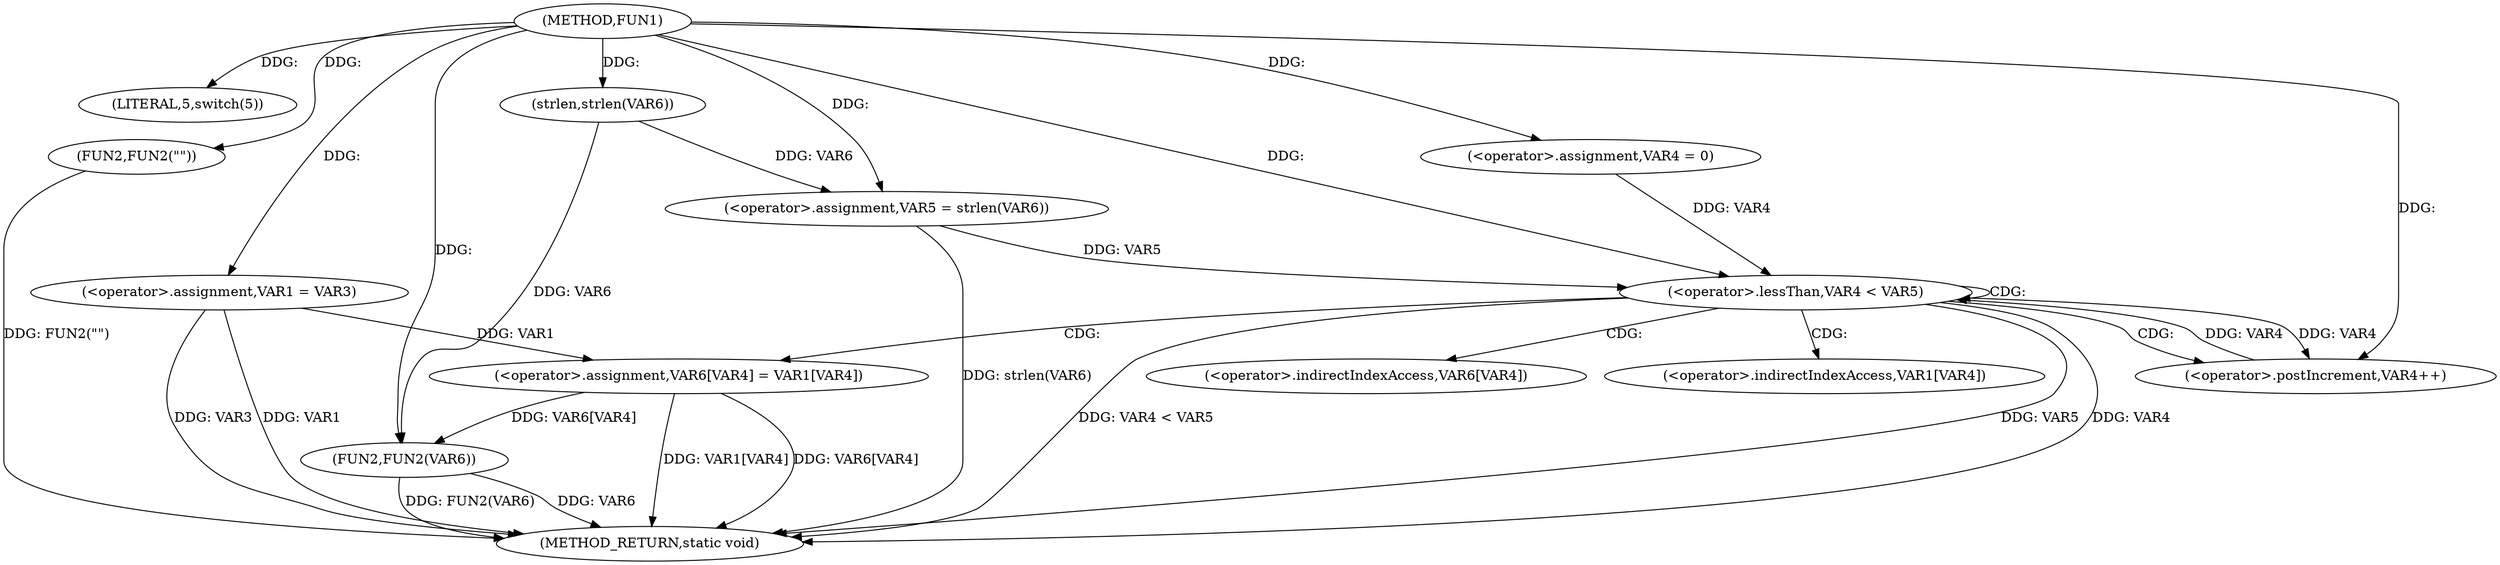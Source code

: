 digraph FUN1 {  
"1000100" [label = "(METHOD,FUN1)" ]
"1000144" [label = "(METHOD_RETURN,static void)" ]
"1000106" [label = "(LITERAL,5,switch(5))" ]
"1000109" [label = "(FUN2,FUN2(\"\"))" ]
"1000113" [label = "(<operator>.assignment,VAR1 = VAR3)" ]
"1000121" [label = "(<operator>.assignment,VAR5 = strlen(VAR6))" ]
"1000123" [label = "(strlen,strlen(VAR6))" ]
"1000126" [label = "(<operator>.assignment,VAR4 = 0)" ]
"1000129" [label = "(<operator>.lessThan,VAR4 < VAR5)" ]
"1000132" [label = "(<operator>.postIncrement,VAR4++)" ]
"1000135" [label = "(<operator>.assignment,VAR6[VAR4] = VAR1[VAR4])" ]
"1000142" [label = "(FUN2,FUN2(VAR6))" ]
"1000136" [label = "(<operator>.indirectIndexAccess,VAR6[VAR4])" ]
"1000139" [label = "(<operator>.indirectIndexAccess,VAR1[VAR4])" ]
  "1000142" -> "1000144"  [ label = "DDG: FUN2(VAR6)"] 
  "1000113" -> "1000144"  [ label = "DDG: VAR1"] 
  "1000129" -> "1000144"  [ label = "DDG: VAR4 < VAR5"] 
  "1000109" -> "1000144"  [ label = "DDG: FUN2(\"\")"] 
  "1000129" -> "1000144"  [ label = "DDG: VAR5"] 
  "1000129" -> "1000144"  [ label = "DDG: VAR4"] 
  "1000121" -> "1000144"  [ label = "DDG: strlen(VAR6)"] 
  "1000135" -> "1000144"  [ label = "DDG: VAR1[VAR4]"] 
  "1000113" -> "1000144"  [ label = "DDG: VAR3"] 
  "1000142" -> "1000144"  [ label = "DDG: VAR6"] 
  "1000135" -> "1000144"  [ label = "DDG: VAR6[VAR4]"] 
  "1000100" -> "1000106"  [ label = "DDG: "] 
  "1000100" -> "1000109"  [ label = "DDG: "] 
  "1000100" -> "1000113"  [ label = "DDG: "] 
  "1000123" -> "1000121"  [ label = "DDG: VAR6"] 
  "1000100" -> "1000121"  [ label = "DDG: "] 
  "1000100" -> "1000123"  [ label = "DDG: "] 
  "1000100" -> "1000126"  [ label = "DDG: "] 
  "1000126" -> "1000129"  [ label = "DDG: VAR4"] 
  "1000132" -> "1000129"  [ label = "DDG: VAR4"] 
  "1000100" -> "1000129"  [ label = "DDG: "] 
  "1000121" -> "1000129"  [ label = "DDG: VAR5"] 
  "1000129" -> "1000132"  [ label = "DDG: VAR4"] 
  "1000100" -> "1000132"  [ label = "DDG: "] 
  "1000113" -> "1000135"  [ label = "DDG: VAR1"] 
  "1000135" -> "1000142"  [ label = "DDG: VAR6[VAR4]"] 
  "1000123" -> "1000142"  [ label = "DDG: VAR6"] 
  "1000100" -> "1000142"  [ label = "DDG: "] 
  "1000129" -> "1000132"  [ label = "CDG: "] 
  "1000129" -> "1000129"  [ label = "CDG: "] 
  "1000129" -> "1000139"  [ label = "CDG: "] 
  "1000129" -> "1000135"  [ label = "CDG: "] 
  "1000129" -> "1000136"  [ label = "CDG: "] 
}
